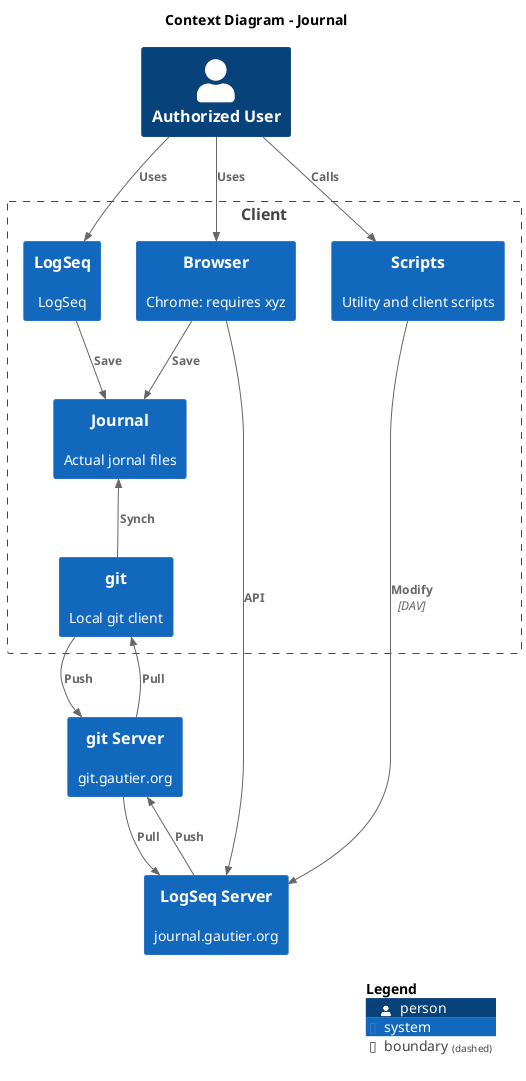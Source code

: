 @startuml
!include <C4/C4.puml>
!include <C4/C4_Context.puml>
!include <C4/C4_Container.puml>
!include <C4/C4_Component.puml>
!include <C4/C4_Dynamic.puml>
!include <C4/C4_Deployment.puml>

' {System|Enterprise_}Boundary(alias, label, {?type}, ?tags, $link)
' Person{_Ext}(alias, label, ?descr, ?sprite, ?tags, $link)
'
' Context
' -------
' System{_Ext}(alias, label, ?descr, ?sprite, ?tags, $link)

' Container
' ---------
' Container{Db|Cache|_Ext}(alias, label, ?techn, ?descr, ?sprite, ?tags, $link)
'
' Component
' ---------
' Component{Db|Cache|_Ext}(alias, label, ?techn, ?descr, ?sprite, ?tags, ?link)
'
' Relationship
' ------------
' {Bi}Rel{Index(index|(from}, to, label, ?techn, ?descr, ?sprite, ?tags, ?link)
'
' Notes
' -----
' note "This is a note" as n1
' link to c4 elem: n1 > alias
'
' [C4 PlantUML](https://plantuml-stdlib.github.io/C4-PlantUML/)
' [Gist Template](https://gist.github.com/gautada/1ba685a39577f3a6ca90e23b42f1031a)
' [Examples](https://purrgramming.life/cs/c4-plantuml)85a39577f3a6ca90e23b42f1031a)

title "Context Diagram - Journal"

Person(authuser, "Authorized User")

Boundary(computer, "Client") {
 System(browser, "Browser", "Chrome: requires xyz")
 System(logseq, "LogSeq", "LogSeq")
 System(journal, "Journal", "Actual jornal files")
 System(git, "git", "Local git client") 
 System(scripts, "Scripts", "Utility and client scripts") 
 Rel(browser, journal, "Save")
 Rel(logseq, journal, "Save")
}

Rel(authuser, browser, "Uses")
Rel(authuser, logseq, "Uses")
Rel(authuser, scripts, "Calls")

System(logseq_server, "LogSeq Server", "journal.gautier.org")
System(git_server, "git Server", "git.gautier.org")

Rel(browser, logseq_server, "API")
Rel(git, journal, "Synch")
Rel(git, git_server, "Push")
Rel(git_server, git, "Pull")
Rel(logseq_server, git_server, "Push")
Rel(git_server, logseq_server, "Pull")
Rel(scripts, logseq_server, "Modify", "DAV")

Lay_D(journal, git)
Lay_D(git, git_server)

SHOW_LEGEND()
@enduml


